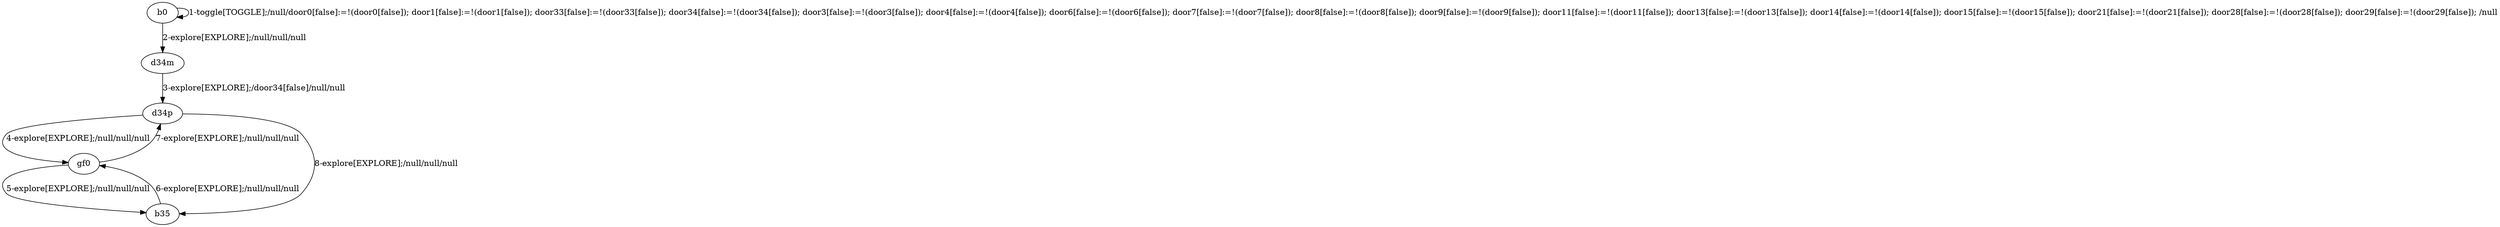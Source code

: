 # Total number of goals covered by this test: 4
# gf0 --> d34p
# gf0 --> b35
# b35 --> gf0
# d34p --> b35

digraph g {
"b0" -> "b0" [label = "1-toggle[TOGGLE];/null/door0[false]:=!(door0[false]); door1[false]:=!(door1[false]); door33[false]:=!(door33[false]); door34[false]:=!(door34[false]); door3[false]:=!(door3[false]); door4[false]:=!(door4[false]); door6[false]:=!(door6[false]); door7[false]:=!(door7[false]); door8[false]:=!(door8[false]); door9[false]:=!(door9[false]); door11[false]:=!(door11[false]); door13[false]:=!(door13[false]); door14[false]:=!(door14[false]); door15[false]:=!(door15[false]); door21[false]:=!(door21[false]); door28[false]:=!(door28[false]); door29[false]:=!(door29[false]); /null"];
"b0" -> "d34m" [label = "2-explore[EXPLORE];/null/null/null"];
"d34m" -> "d34p" [label = "3-explore[EXPLORE];/door34[false]/null/null"];
"d34p" -> "gf0" [label = "4-explore[EXPLORE];/null/null/null"];
"gf0" -> "b35" [label = "5-explore[EXPLORE];/null/null/null"];
"b35" -> "gf0" [label = "6-explore[EXPLORE];/null/null/null"];
"gf0" -> "d34p" [label = "7-explore[EXPLORE];/null/null/null"];
"d34p" -> "b35" [label = "8-explore[EXPLORE];/null/null/null"];
}